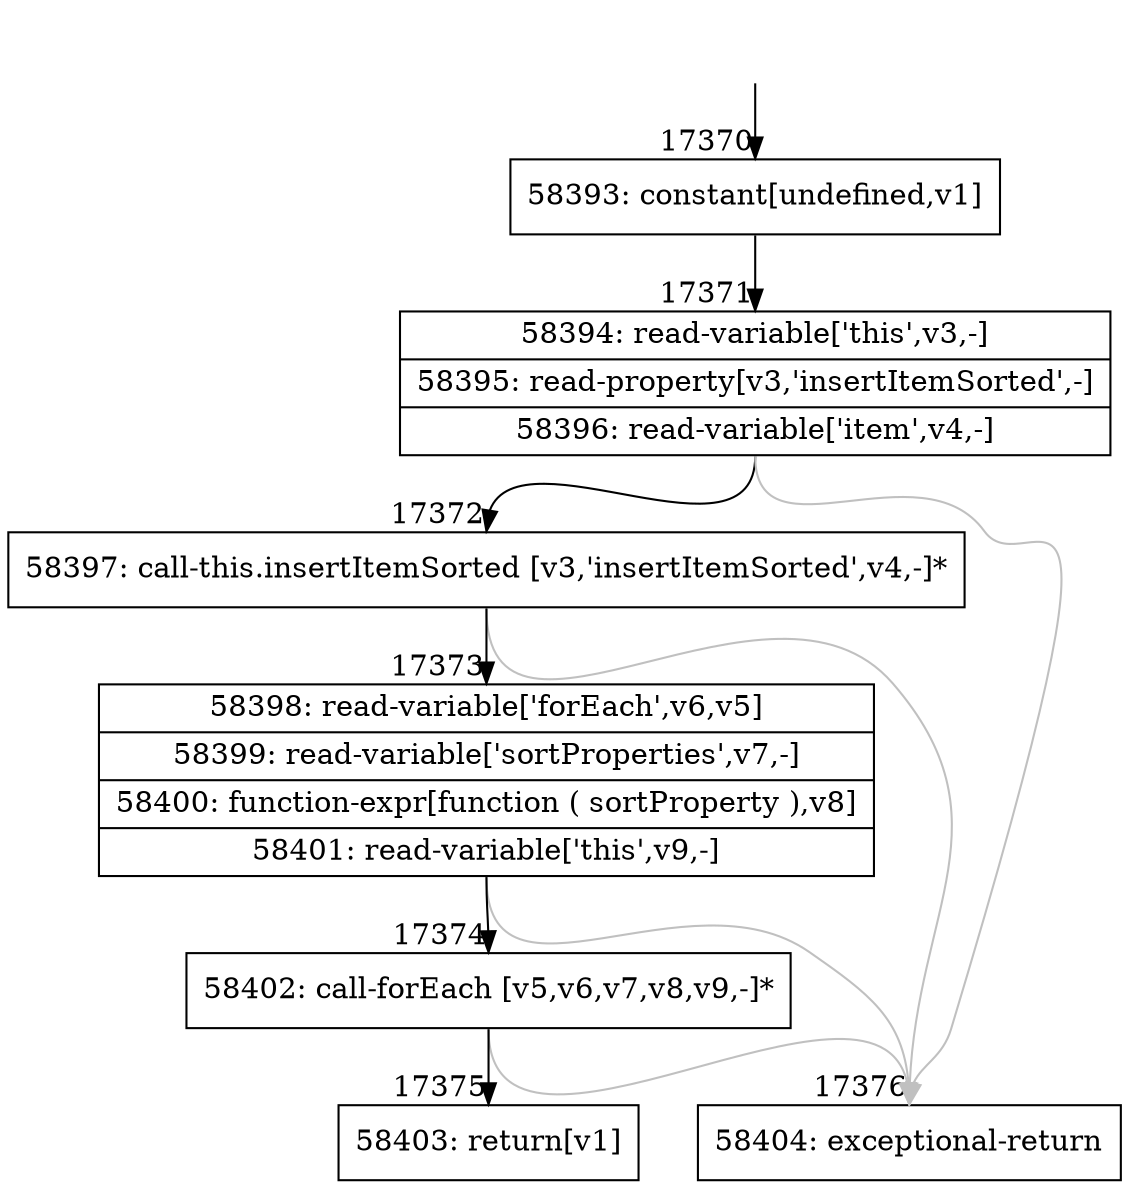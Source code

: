digraph {
rankdir="TD"
BB_entry1501[shape=none,label=""];
BB_entry1501 -> BB17370 [tailport=s, headport=n, headlabel="    17370"]
BB17370 [shape=record label="{58393: constant[undefined,v1]}" ] 
BB17370 -> BB17371 [tailport=s, headport=n, headlabel="      17371"]
BB17371 [shape=record label="{58394: read-variable['this',v3,-]|58395: read-property[v3,'insertItemSorted',-]|58396: read-variable['item',v4,-]}" ] 
BB17371 -> BB17372 [tailport=s, headport=n, headlabel="      17372"]
BB17371 -> BB17376 [tailport=s, headport=n, color=gray, headlabel="      17376"]
BB17372 [shape=record label="{58397: call-this.insertItemSorted [v3,'insertItemSorted',v4,-]*}" ] 
BB17372 -> BB17373 [tailport=s, headport=n, headlabel="      17373"]
BB17372 -> BB17376 [tailport=s, headport=n, color=gray]
BB17373 [shape=record label="{58398: read-variable['forEach',v6,v5]|58399: read-variable['sortProperties',v7,-]|58400: function-expr[function ( sortProperty ),v8]|58401: read-variable['this',v9,-]}" ] 
BB17373 -> BB17374 [tailport=s, headport=n, headlabel="      17374"]
BB17373 -> BB17376 [tailport=s, headport=n, color=gray]
BB17374 [shape=record label="{58402: call-forEach [v5,v6,v7,v8,v9,-]*}" ] 
BB17374 -> BB17375 [tailport=s, headport=n, headlabel="      17375"]
BB17374 -> BB17376 [tailport=s, headport=n, color=gray]
BB17375 [shape=record label="{58403: return[v1]}" ] 
BB17376 [shape=record label="{58404: exceptional-return}" ] 
//#$~ 32938
}
